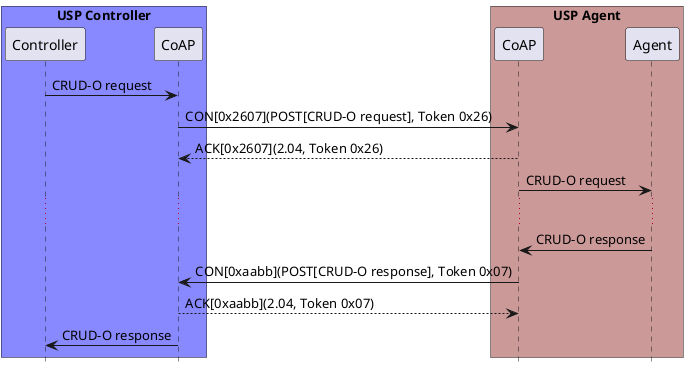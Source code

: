 @startuml

hide footbox

box "USP Controller" #8888FF

participant "Controller" as C
participant "CoAP" as CC

end box

box "USP Agent" #cc9999

participant "CoAP" as CA
participant "Agent" as A

end box

C->CC : CRUD-O request
CC->CA: CON[0x2607](POST[CRUD-O request], Token 0x26)
CC<--CA: ACK[0x2607](2.04, Token 0x26)
CA->A : CRUD-O request
...
CA<-A: CRUD-O response
CC<-CA: CON[0xaabb](POST[CRUD-O response], Token 0x07)
CC-->CA: ACK[0xaabb](2.04, Token 0x07)
C<-CC: CRUD-O response

@enduml
